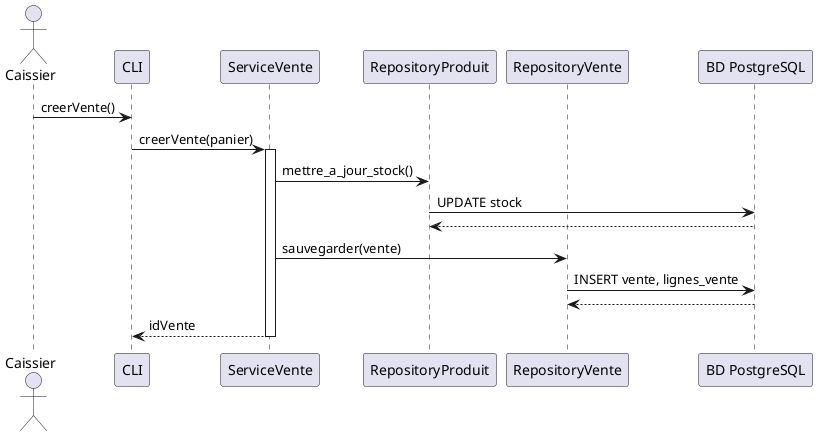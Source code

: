 @startuml
actor Caissier
participant "CLI" as UI
participant "ServiceVente" as Service
participant "RepositoryProduit" as RepoProduit
participant "RepositoryVente" as RepoVente
participant "BD PostgreSQL" as BD

Caissier -> UI: creerVente()
UI -> Service: creerVente(panier)
activate Service
Service -> RepoProduit: mettre_a_jour_stock()
RepoProduit -> BD: UPDATE stock
RepoProduit <-- BD
Service -> RepoVente: sauvegarder(vente)
RepoVente -> BD: INSERT vente, lignes_vente
BD --> RepoVente
Service --> UI: idVente
deactivate Service
@enduml
